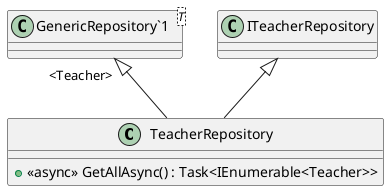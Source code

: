 @startuml
class TeacherRepository {
    + <<async>> GetAllAsync() : Task<IEnumerable<Teacher>>
}
class "GenericRepository`1"<T> {
}
"GenericRepository`1" "<Teacher>" <|-- TeacherRepository
ITeacherRepository <|-- TeacherRepository
@enduml
